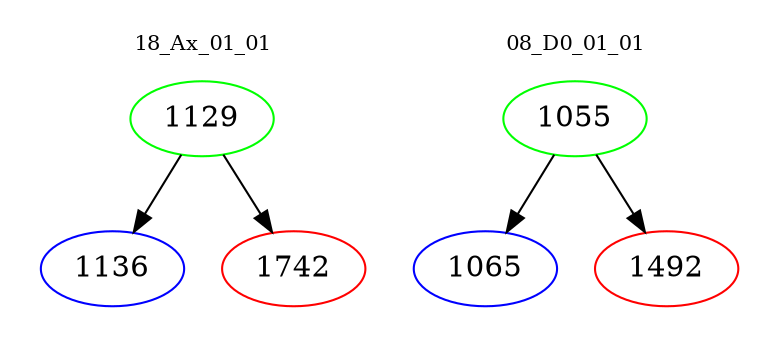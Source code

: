 digraph{
subgraph cluster_0 {
color = white
label = "18_Ax_01_01";
fontsize=10;
T0_1129 [label="1129", color="green"]
T0_1129 -> T0_1136 [color="black"]
T0_1136 [label="1136", color="blue"]
T0_1129 -> T0_1742 [color="black"]
T0_1742 [label="1742", color="red"]
}
subgraph cluster_1 {
color = white
label = "08_D0_01_01";
fontsize=10;
T1_1055 [label="1055", color="green"]
T1_1055 -> T1_1065 [color="black"]
T1_1065 [label="1065", color="blue"]
T1_1055 -> T1_1492 [color="black"]
T1_1492 [label="1492", color="red"]
}
}
